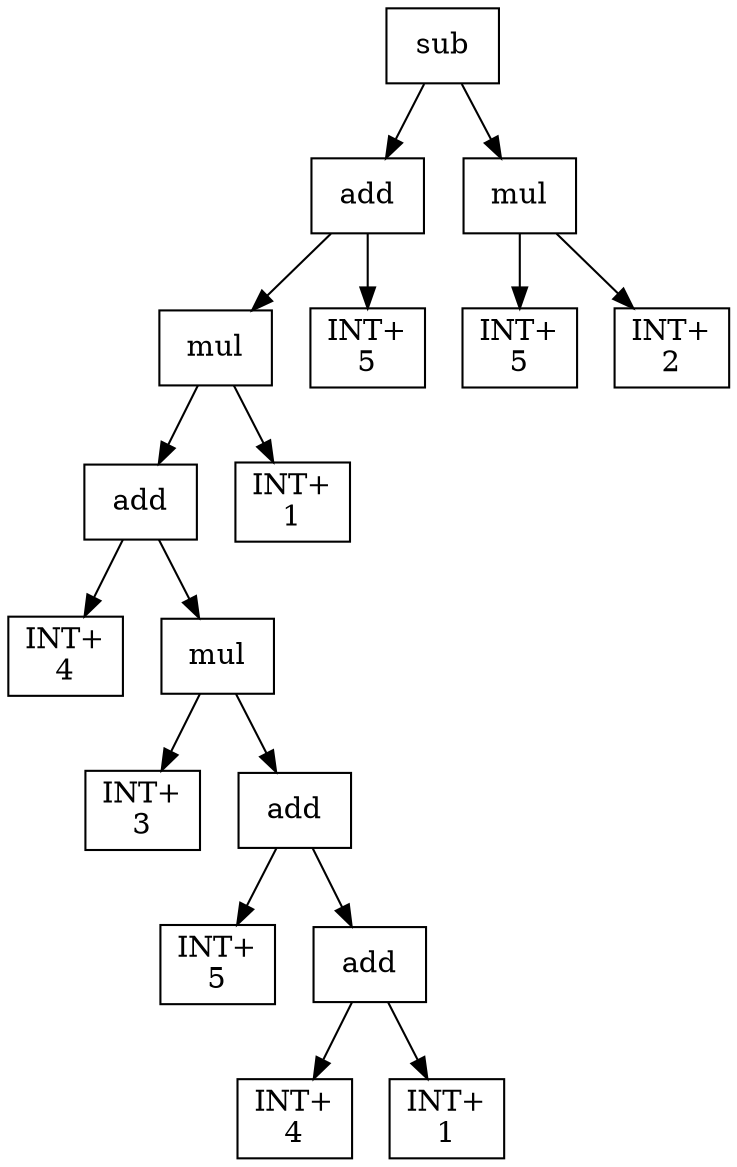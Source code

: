 digraph expr {
  node [shape=box];
  n1 [label="sub"];
  n2 [label="add"];
  n3 [label="mul"];
  n4 [label="add"];
  n5 [label="INT+\n4"];
  n6 [label="mul"];
  n7 [label="INT+\n3"];
  n8 [label="add"];
  n9 [label="INT+\n5"];
  n10 [label="add"];
  n11 [label="INT+\n4"];
  n12 [label="INT+\n1"];
  n10 -> n11;
  n10 -> n12;
  n8 -> n9;
  n8 -> n10;
  n6 -> n7;
  n6 -> n8;
  n4 -> n5;
  n4 -> n6;
  n13 [label="INT+\n1"];
  n3 -> n4;
  n3 -> n13;
  n14 [label="INT+\n5"];
  n2 -> n3;
  n2 -> n14;
  n15 [label="mul"];
  n16 [label="INT+\n5"];
  n17 [label="INT+\n2"];
  n15 -> n16;
  n15 -> n17;
  n1 -> n2;
  n1 -> n15;
}